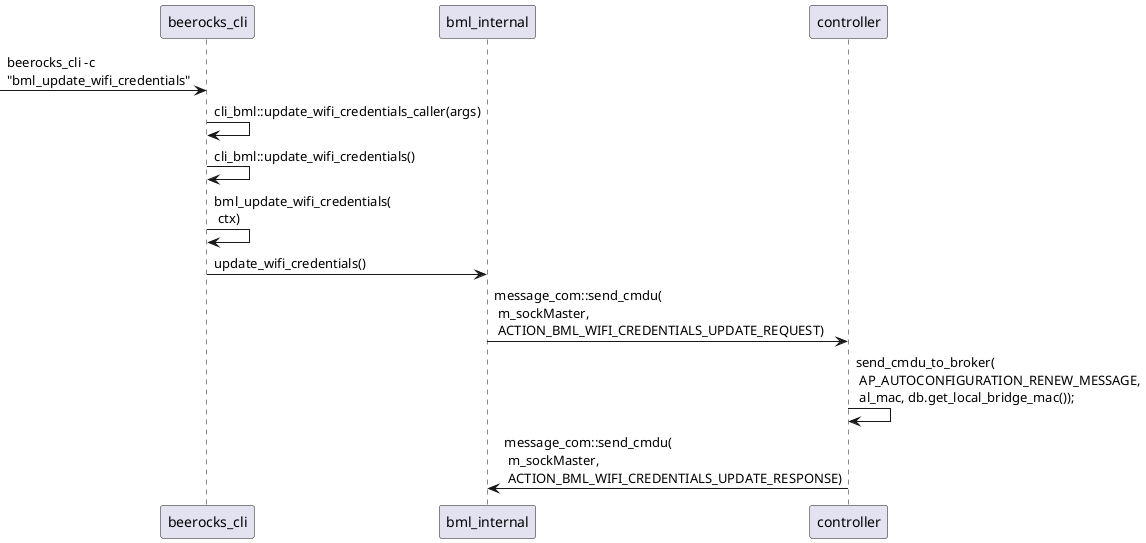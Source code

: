 @startuml
 -> beerocks_cli: beerocks_cli -c \n"bml_update_wifi_credentials"
beerocks_cli -> beerocks_cli: cli_bml::update_wifi_credentials_caller(args)
beerocks_cli -> beerocks_cli: cli_bml::update_wifi_credentials()
beerocks_cli -> beerocks_cli: bml_update_wifi_credentials(\n ctx)
beerocks_cli -> bml_internal: update_wifi_credentials()
bml_internal -> controller: message_com::send_cmdu(\n m_sockMaster,\n ACTION_BML_WIFI_CREDENTIALS_UPDATE_REQUEST)
controller -> controller: send_cmdu_to_broker(\n AP_AUTOCONFIGURATION_RENEW_MESSAGE,\n al_mac, db.get_local_bridge_mac());
controller -> bml_internal: message_com::send_cmdu(\n m_sockMaster,\n ACTION_BML_WIFI_CREDENTIALS_UPDATE_RESPONSE)
@enduml

